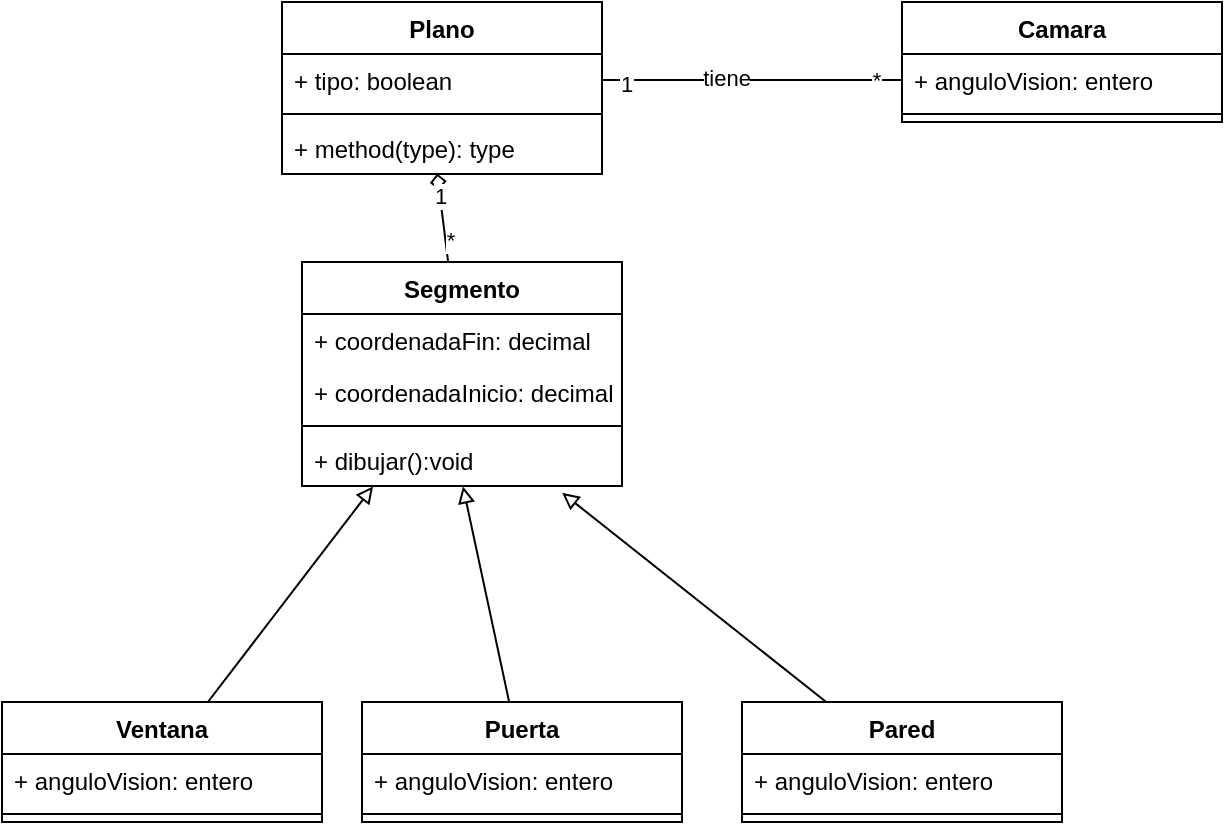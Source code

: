 <mxfile version="17.5.0" type="device"><diagram id="Snwuny9LhNCIOSQ9oHb7" name="Page-1"><mxGraphModel dx="1038" dy="539" grid="1" gridSize="10" guides="1" tooltips="1" connect="1" arrows="1" fold="1" page="1" pageScale="1" pageWidth="827" pageHeight="1169" math="0" shadow="0"><root><mxCell id="0"/><mxCell id="1" parent="0"/><mxCell id="Deu4leoXFqpjW2zXSKYt-1" value="Plano" style="swimlane;fontStyle=1;align=center;verticalAlign=top;childLayout=stackLayout;horizontal=1;startSize=26;horizontalStack=0;resizeParent=1;resizeParentMax=0;resizeLast=0;collapsible=1;marginBottom=0;" vertex="1" parent="1"><mxGeometry x="190" y="110" width="160" height="86" as="geometry"/></mxCell><mxCell id="Deu4leoXFqpjW2zXSKYt-2" value="+ tipo: boolean" style="text;strokeColor=none;fillColor=none;align=left;verticalAlign=top;spacingLeft=4;spacingRight=4;overflow=hidden;rotatable=0;points=[[0,0.5],[1,0.5]];portConstraint=eastwest;" vertex="1" parent="Deu4leoXFqpjW2zXSKYt-1"><mxGeometry y="26" width="160" height="26" as="geometry"/></mxCell><mxCell id="Deu4leoXFqpjW2zXSKYt-3" value="" style="line;strokeWidth=1;fillColor=none;align=left;verticalAlign=middle;spacingTop=-1;spacingLeft=3;spacingRight=3;rotatable=0;labelPosition=right;points=[];portConstraint=eastwest;" vertex="1" parent="Deu4leoXFqpjW2zXSKYt-1"><mxGeometry y="52" width="160" height="8" as="geometry"/></mxCell><mxCell id="Deu4leoXFqpjW2zXSKYt-4" value="+ method(type): type" style="text;strokeColor=none;fillColor=none;align=left;verticalAlign=top;spacingLeft=4;spacingRight=4;overflow=hidden;rotatable=0;points=[[0,0.5],[1,0.5]];portConstraint=eastwest;" vertex="1" parent="Deu4leoXFqpjW2zXSKYt-1"><mxGeometry y="60" width="160" height="26" as="geometry"/></mxCell><mxCell id="Deu4leoXFqpjW2zXSKYt-10" value="Camara" style="swimlane;fontStyle=1;align=center;verticalAlign=top;childLayout=stackLayout;horizontal=1;startSize=26;horizontalStack=0;resizeParent=1;resizeParentMax=0;resizeLast=0;collapsible=1;marginBottom=0;" vertex="1" parent="1"><mxGeometry x="500" y="110" width="160" height="60" as="geometry"/></mxCell><mxCell id="Deu4leoXFqpjW2zXSKYt-11" value="+ anguloVision: entero" style="text;strokeColor=none;fillColor=none;align=left;verticalAlign=top;spacingLeft=4;spacingRight=4;overflow=hidden;rotatable=0;points=[[0,0.5],[1,0.5]];portConstraint=eastwest;" vertex="1" parent="Deu4leoXFqpjW2zXSKYt-10"><mxGeometry y="26" width="160" height="26" as="geometry"/></mxCell><mxCell id="Deu4leoXFqpjW2zXSKYt-12" value="" style="line;strokeWidth=1;fillColor=none;align=left;verticalAlign=middle;spacingTop=-1;spacingLeft=3;spacingRight=3;rotatable=0;labelPosition=right;points=[];portConstraint=eastwest;" vertex="1" parent="Deu4leoXFqpjW2zXSKYt-10"><mxGeometry y="52" width="160" height="8" as="geometry"/></mxCell><mxCell id="Deu4leoXFqpjW2zXSKYt-14" style="edgeStyle=orthogonalEdgeStyle;rounded=0;orthogonalLoop=1;jettySize=auto;html=1;entryX=0;entryY=0.5;entryDx=0;entryDy=0;endArrow=none;endFill=0;" edge="1" parent="1" source="Deu4leoXFqpjW2zXSKYt-2" target="Deu4leoXFqpjW2zXSKYt-11"><mxGeometry relative="1" as="geometry"/></mxCell><mxCell id="Deu4leoXFqpjW2zXSKYt-15" value="1" style="edgeLabel;html=1;align=center;verticalAlign=middle;resizable=0;points=[];" vertex="1" connectable="0" parent="Deu4leoXFqpjW2zXSKYt-14"><mxGeometry x="-0.843" y="-2" relative="1" as="geometry"><mxPoint as="offset"/></mxGeometry></mxCell><mxCell id="Deu4leoXFqpjW2zXSKYt-16" value="*" style="edgeLabel;html=1;align=center;verticalAlign=middle;resizable=0;points=[];" vertex="1" connectable="0" parent="Deu4leoXFqpjW2zXSKYt-14"><mxGeometry x="0.824" relative="1" as="geometry"><mxPoint as="offset"/></mxGeometry></mxCell><mxCell id="Deu4leoXFqpjW2zXSKYt-17" value="tiene" style="edgeLabel;html=1;align=center;verticalAlign=middle;resizable=0;points=[];" vertex="1" connectable="0" parent="Deu4leoXFqpjW2zXSKYt-14"><mxGeometry x="-0.176" y="1" relative="1" as="geometry"><mxPoint as="offset"/></mxGeometry></mxCell><mxCell id="Deu4leoXFqpjW2zXSKYt-21" style="rounded=0;orthogonalLoop=1;jettySize=auto;html=1;entryX=0.485;entryY=0.992;entryDx=0;entryDy=0;entryPerimeter=0;endArrow=diamond;endFill=0;" edge="1" parent="1" source="Deu4leoXFqpjW2zXSKYt-18" target="Deu4leoXFqpjW2zXSKYt-4"><mxGeometry relative="1" as="geometry"/></mxCell><mxCell id="Deu4leoXFqpjW2zXSKYt-22" value="1" style="edgeLabel;html=1;align=center;verticalAlign=middle;resizable=0;points=[];" vertex="1" connectable="0" parent="Deu4leoXFqpjW2zXSKYt-21"><mxGeometry x="0.528" relative="1" as="geometry"><mxPoint as="offset"/></mxGeometry></mxCell><mxCell id="Deu4leoXFqpjW2zXSKYt-23" value="*" style="edgeLabel;html=1;align=center;verticalAlign=middle;resizable=0;points=[];" vertex="1" connectable="0" parent="Deu4leoXFqpjW2zXSKYt-21"><mxGeometry x="-0.508" y="-2" relative="1" as="geometry"><mxPoint as="offset"/></mxGeometry></mxCell><mxCell id="Deu4leoXFqpjW2zXSKYt-18" value="Segmento" style="swimlane;fontStyle=1;align=center;verticalAlign=top;childLayout=stackLayout;horizontal=1;startSize=26;horizontalStack=0;resizeParent=1;resizeParentMax=0;resizeLast=0;collapsible=1;marginBottom=0;" vertex="1" parent="1"><mxGeometry x="200" y="240" width="160" height="112" as="geometry"/></mxCell><mxCell id="Deu4leoXFqpjW2zXSKYt-37" value="+ coordenadaFin: decimal" style="text;strokeColor=none;fillColor=none;align=left;verticalAlign=top;spacingLeft=4;spacingRight=4;overflow=hidden;rotatable=0;points=[[0,0.5],[1,0.5]];portConstraint=eastwest;" vertex="1" parent="Deu4leoXFqpjW2zXSKYt-18"><mxGeometry y="26" width="160" height="26" as="geometry"/></mxCell><mxCell id="Deu4leoXFqpjW2zXSKYt-19" value="+ coordenadaInicio: decimal" style="text;strokeColor=none;fillColor=none;align=left;verticalAlign=top;spacingLeft=4;spacingRight=4;overflow=hidden;rotatable=0;points=[[0,0.5],[1,0.5]];portConstraint=eastwest;" vertex="1" parent="Deu4leoXFqpjW2zXSKYt-18"><mxGeometry y="52" width="160" height="26" as="geometry"/></mxCell><mxCell id="Deu4leoXFqpjW2zXSKYt-20" value="" style="line;strokeWidth=1;fillColor=none;align=left;verticalAlign=middle;spacingTop=-1;spacingLeft=3;spacingRight=3;rotatable=0;labelPosition=right;points=[];portConstraint=eastwest;" vertex="1" parent="Deu4leoXFqpjW2zXSKYt-18"><mxGeometry y="78" width="160" height="8" as="geometry"/></mxCell><mxCell id="Deu4leoXFqpjW2zXSKYt-36" value="+ dibujar():void" style="text;strokeColor=none;fillColor=none;align=left;verticalAlign=top;spacingLeft=4;spacingRight=4;overflow=hidden;rotatable=0;points=[[0,0.5],[1,0.5]];portConstraint=eastwest;" vertex="1" parent="Deu4leoXFqpjW2zXSKYt-18"><mxGeometry y="86" width="160" height="26" as="geometry"/></mxCell><mxCell id="Deu4leoXFqpjW2zXSKYt-33" style="edgeStyle=none;rounded=0;orthogonalLoop=1;jettySize=auto;html=1;endArrow=block;endFill=0;entryX=0.222;entryY=1.008;entryDx=0;entryDy=0;entryPerimeter=0;" edge="1" parent="1" source="Deu4leoXFqpjW2zXSKYt-24" target="Deu4leoXFqpjW2zXSKYt-36"><mxGeometry relative="1" as="geometry"><mxPoint x="260" y="310" as="targetPoint"/></mxGeometry></mxCell><mxCell id="Deu4leoXFqpjW2zXSKYt-24" value="Ventana" style="swimlane;fontStyle=1;align=center;verticalAlign=top;childLayout=stackLayout;horizontal=1;startSize=26;horizontalStack=0;resizeParent=1;resizeParentMax=0;resizeLast=0;collapsible=1;marginBottom=0;" vertex="1" parent="1"><mxGeometry x="50" y="460" width="160" height="60" as="geometry"/></mxCell><mxCell id="Deu4leoXFqpjW2zXSKYt-25" value="+ anguloVision: entero" style="text;strokeColor=none;fillColor=none;align=left;verticalAlign=top;spacingLeft=4;spacingRight=4;overflow=hidden;rotatable=0;points=[[0,0.5],[1,0.5]];portConstraint=eastwest;" vertex="1" parent="Deu4leoXFqpjW2zXSKYt-24"><mxGeometry y="26" width="160" height="26" as="geometry"/></mxCell><mxCell id="Deu4leoXFqpjW2zXSKYt-26" value="" style="line;strokeWidth=1;fillColor=none;align=left;verticalAlign=middle;spacingTop=-1;spacingLeft=3;spacingRight=3;rotatable=0;labelPosition=right;points=[];portConstraint=eastwest;" vertex="1" parent="Deu4leoXFqpjW2zXSKYt-24"><mxGeometry y="52" width="160" height="8" as="geometry"/></mxCell><mxCell id="Deu4leoXFqpjW2zXSKYt-34" style="edgeStyle=none;rounded=0;orthogonalLoop=1;jettySize=auto;html=1;entryX=0.503;entryY=1.008;entryDx=0;entryDy=0;entryPerimeter=0;endArrow=block;endFill=0;" edge="1" parent="1" source="Deu4leoXFqpjW2zXSKYt-27" target="Deu4leoXFqpjW2zXSKYt-36"><mxGeometry relative="1" as="geometry"/></mxCell><mxCell id="Deu4leoXFqpjW2zXSKYt-27" value="Puerta" style="swimlane;fontStyle=1;align=center;verticalAlign=top;childLayout=stackLayout;horizontal=1;startSize=26;horizontalStack=0;resizeParent=1;resizeParentMax=0;resizeLast=0;collapsible=1;marginBottom=0;" vertex="1" parent="1"><mxGeometry x="230" y="460" width="160" height="60" as="geometry"/></mxCell><mxCell id="Deu4leoXFqpjW2zXSKYt-28" value="+ anguloVision: entero" style="text;strokeColor=none;fillColor=none;align=left;verticalAlign=top;spacingLeft=4;spacingRight=4;overflow=hidden;rotatable=0;points=[[0,0.5],[1,0.5]];portConstraint=eastwest;" vertex="1" parent="Deu4leoXFqpjW2zXSKYt-27"><mxGeometry y="26" width="160" height="26" as="geometry"/></mxCell><mxCell id="Deu4leoXFqpjW2zXSKYt-29" value="" style="line;strokeWidth=1;fillColor=none;align=left;verticalAlign=middle;spacingTop=-1;spacingLeft=3;spacingRight=3;rotatable=0;labelPosition=right;points=[];portConstraint=eastwest;" vertex="1" parent="Deu4leoXFqpjW2zXSKYt-27"><mxGeometry y="52" width="160" height="8" as="geometry"/></mxCell><mxCell id="Deu4leoXFqpjW2zXSKYt-35" style="edgeStyle=none;rounded=0;orthogonalLoop=1;jettySize=auto;html=1;endArrow=block;endFill=0;entryX=0.813;entryY=1.131;entryDx=0;entryDy=0;entryPerimeter=0;" edge="1" parent="1" source="Deu4leoXFqpjW2zXSKYt-30" target="Deu4leoXFqpjW2zXSKYt-36"><mxGeometry relative="1" as="geometry"/></mxCell><mxCell id="Deu4leoXFqpjW2zXSKYt-30" value="Pared" style="swimlane;fontStyle=1;align=center;verticalAlign=top;childLayout=stackLayout;horizontal=1;startSize=26;horizontalStack=0;resizeParent=1;resizeParentMax=0;resizeLast=0;collapsible=1;marginBottom=0;" vertex="1" parent="1"><mxGeometry x="420" y="460" width="160" height="60" as="geometry"/></mxCell><mxCell id="Deu4leoXFqpjW2zXSKYt-31" value="+ anguloVision: entero" style="text;strokeColor=none;fillColor=none;align=left;verticalAlign=top;spacingLeft=4;spacingRight=4;overflow=hidden;rotatable=0;points=[[0,0.5],[1,0.5]];portConstraint=eastwest;" vertex="1" parent="Deu4leoXFqpjW2zXSKYt-30"><mxGeometry y="26" width="160" height="26" as="geometry"/></mxCell><mxCell id="Deu4leoXFqpjW2zXSKYt-32" value="" style="line;strokeWidth=1;fillColor=none;align=left;verticalAlign=middle;spacingTop=-1;spacingLeft=3;spacingRight=3;rotatable=0;labelPosition=right;points=[];portConstraint=eastwest;" vertex="1" parent="Deu4leoXFqpjW2zXSKYt-30"><mxGeometry y="52" width="160" height="8" as="geometry"/></mxCell></root></mxGraphModel></diagram></mxfile>
